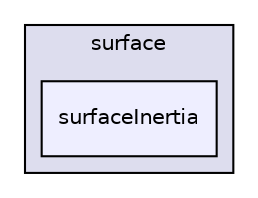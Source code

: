 digraph "applications/utilities/surface/surfaceInertia" {
  bgcolor=transparent;
  compound=true
  node [ fontsize="10", fontname="Helvetica"];
  edge [ labelfontsize="10", labelfontname="Helvetica"];
  subgraph clusterdir_f17de662d5fa06afbf0442aecb6ca0a0 {
    graph [ bgcolor="#ddddee", pencolor="black", label="surface" fontname="Helvetica", fontsize="10", URL="dir_f17de662d5fa06afbf0442aecb6ca0a0.html"]
  dir_ff653ffdf25780ed8044aeee4b53362f [shape=box, label="surfaceInertia", style="filled", fillcolor="#eeeeff", pencolor="black", URL="dir_ff653ffdf25780ed8044aeee4b53362f.html"];
  }
}
